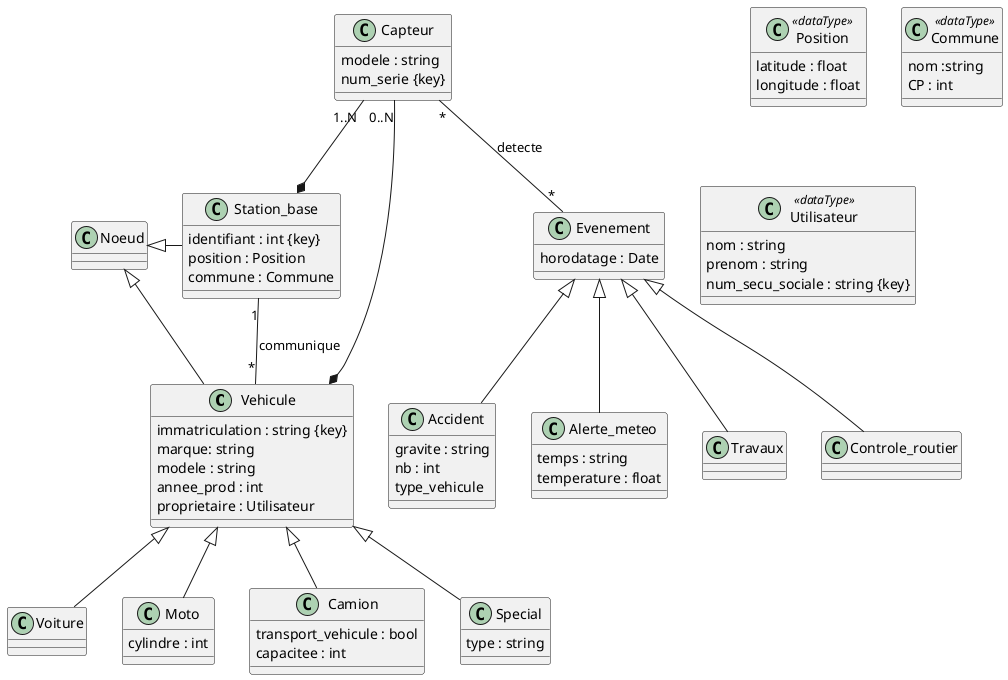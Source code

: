 @startuml

class Vehicule {
  immatriculation : string {key}
  marque: string
  modele : string
  annee_prod : int
  proprietaire : Utilisateur
}

class Voiture

class Moto {
  cylindre : int
}

class Camion {
  transport_vehicule : bool
  capacitee : int
}

class Special {
  type : string 
}

class Station_base {
  identifiant : int {key}
  position : Position
  commune : Commune
}

class Noeud

class Capteur {
  modele : string
  num_serie {key}
}

class Evenement {
  horodatage : Date
}

class Accident {
  gravite : string
  nb : int
  type_vehicule
}

class Alerte_meteo {
  temps : string
  temperature : float
}

class Travaux

class Controle_routier
  
class Position <<dataType>> {
  latitude : float
  longitude : float
}

class Commune <<dataType>> {
  nom :string
  CP : int
}



class Utilisateur <<dataType>> {
  nom : string
  prenom : string
  num_secu_sociale : string {key}
}

Station_base "1"--"*" Vehicule : communique
Noeud <|- Station_base
Noeud <|-- Vehicule 
Vehicule <|-- Voiture
Vehicule <|-- Moto
Vehicule <|-- Camion
Vehicule <|-- Special
Evenement <|-- Accident
Evenement <|-- Alerte_meteo
Evenement <|-- Travaux
Evenement <|-- Controle_routier
Capteur "1..N"--* Station_base
Capteur "0..N"-* Vehicule 
Capteur "*"--"*" Evenement : detecte


@enduml